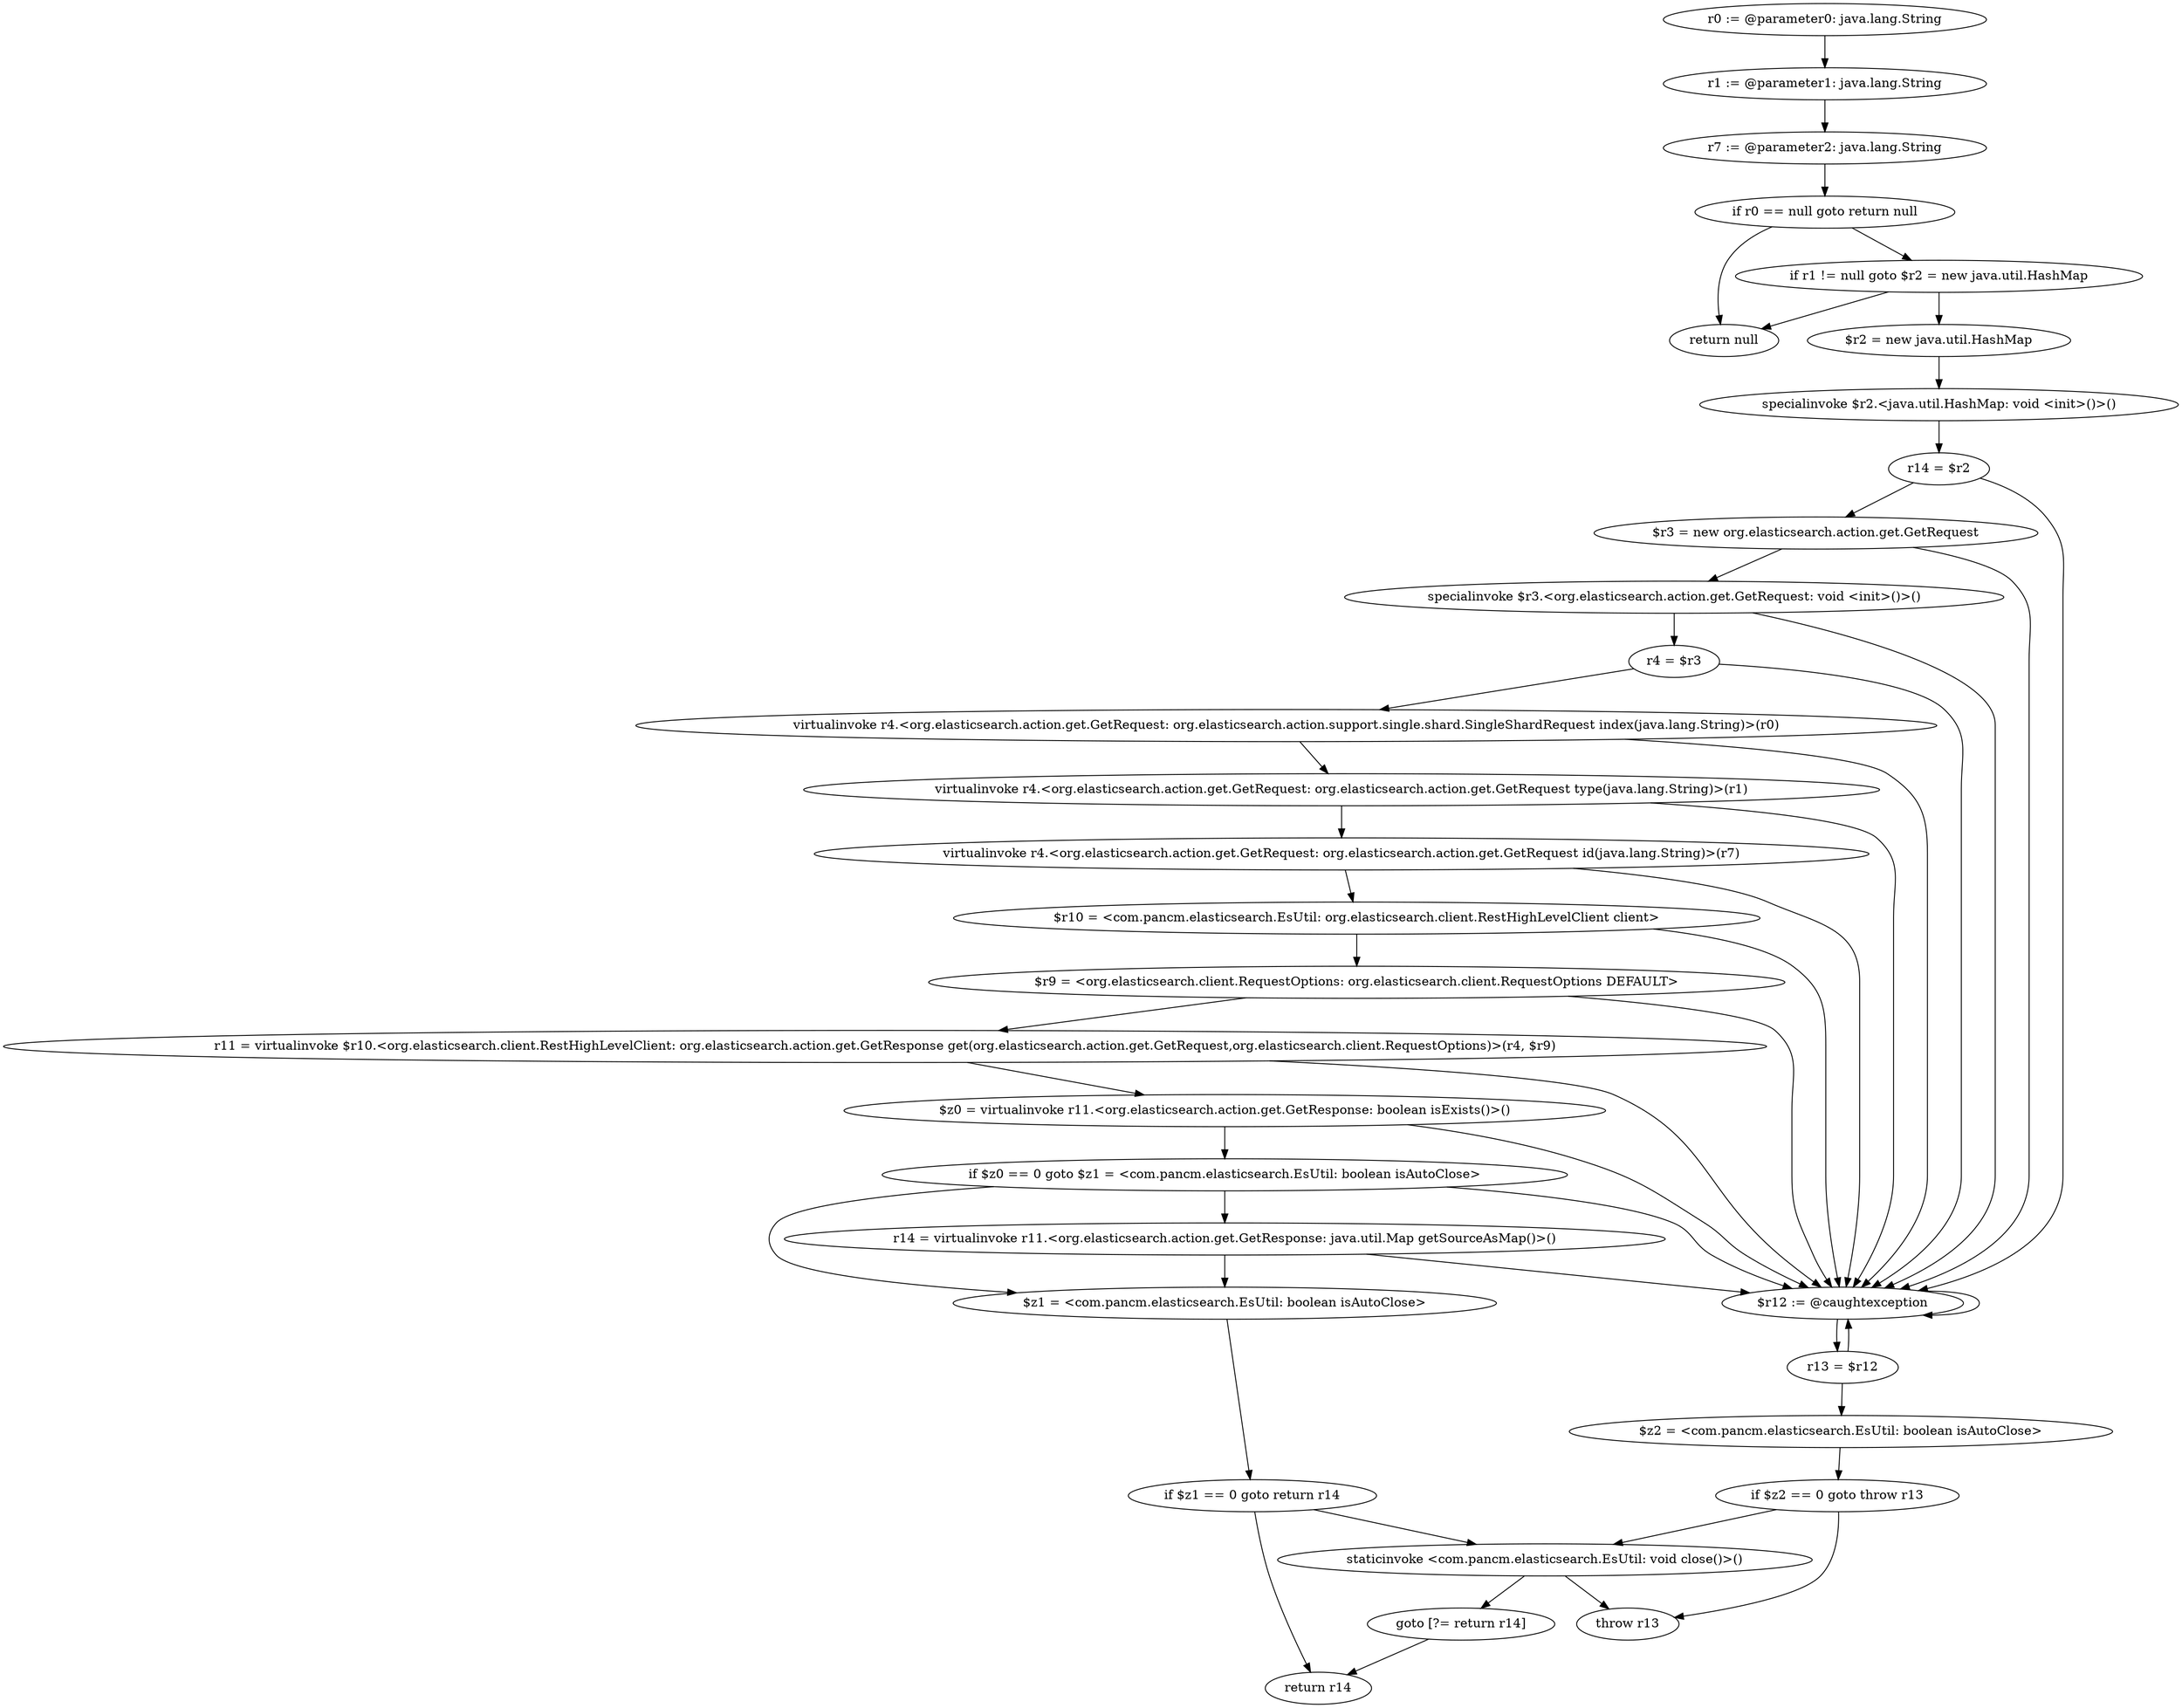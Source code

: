 digraph "unitGraph" {
    "r0 := @parameter0: java.lang.String"
    "r1 := @parameter1: java.lang.String"
    "r7 := @parameter2: java.lang.String"
    "if r0 == null goto return null"
    "if r1 != null goto $r2 = new java.util.HashMap"
    "return null"
    "$r2 = new java.util.HashMap"
    "specialinvoke $r2.<java.util.HashMap: void <init>()>()"
    "r14 = $r2"
    "$r3 = new org.elasticsearch.action.get.GetRequest"
    "specialinvoke $r3.<org.elasticsearch.action.get.GetRequest: void <init>()>()"
    "r4 = $r3"
    "virtualinvoke r4.<org.elasticsearch.action.get.GetRequest: org.elasticsearch.action.support.single.shard.SingleShardRequest index(java.lang.String)>(r0)"
    "virtualinvoke r4.<org.elasticsearch.action.get.GetRequest: org.elasticsearch.action.get.GetRequest type(java.lang.String)>(r1)"
    "virtualinvoke r4.<org.elasticsearch.action.get.GetRequest: org.elasticsearch.action.get.GetRequest id(java.lang.String)>(r7)"
    "$r10 = <com.pancm.elasticsearch.EsUtil: org.elasticsearch.client.RestHighLevelClient client>"
    "$r9 = <org.elasticsearch.client.RequestOptions: org.elasticsearch.client.RequestOptions DEFAULT>"
    "r11 = virtualinvoke $r10.<org.elasticsearch.client.RestHighLevelClient: org.elasticsearch.action.get.GetResponse get(org.elasticsearch.action.get.GetRequest,org.elasticsearch.client.RequestOptions)>(r4, $r9)"
    "$z0 = virtualinvoke r11.<org.elasticsearch.action.get.GetResponse: boolean isExists()>()"
    "if $z0 == 0 goto $z1 = <com.pancm.elasticsearch.EsUtil: boolean isAutoClose>"
    "r14 = virtualinvoke r11.<org.elasticsearch.action.get.GetResponse: java.util.Map getSourceAsMap()>()"
    "$z1 = <com.pancm.elasticsearch.EsUtil: boolean isAutoClose>"
    "if $z1 == 0 goto return r14"
    "staticinvoke <com.pancm.elasticsearch.EsUtil: void close()>()"
    "goto [?= return r14]"
    "$r12 := @caughtexception"
    "r13 = $r12"
    "$z2 = <com.pancm.elasticsearch.EsUtil: boolean isAutoClose>"
    "if $z2 == 0 goto throw r13"
    "throw r13"
    "return r14"
    "r0 := @parameter0: java.lang.String"->"r1 := @parameter1: java.lang.String";
    "r1 := @parameter1: java.lang.String"->"r7 := @parameter2: java.lang.String";
    "r7 := @parameter2: java.lang.String"->"if r0 == null goto return null";
    "if r0 == null goto return null"->"if r1 != null goto $r2 = new java.util.HashMap";
    "if r0 == null goto return null"->"return null";
    "if r1 != null goto $r2 = new java.util.HashMap"->"return null";
    "if r1 != null goto $r2 = new java.util.HashMap"->"$r2 = new java.util.HashMap";
    "$r2 = new java.util.HashMap"->"specialinvoke $r2.<java.util.HashMap: void <init>()>()";
    "specialinvoke $r2.<java.util.HashMap: void <init>()>()"->"r14 = $r2";
    "r14 = $r2"->"$r3 = new org.elasticsearch.action.get.GetRequest";
    "r14 = $r2"->"$r12 := @caughtexception";
    "$r3 = new org.elasticsearch.action.get.GetRequest"->"specialinvoke $r3.<org.elasticsearch.action.get.GetRequest: void <init>()>()";
    "$r3 = new org.elasticsearch.action.get.GetRequest"->"$r12 := @caughtexception";
    "specialinvoke $r3.<org.elasticsearch.action.get.GetRequest: void <init>()>()"->"r4 = $r3";
    "specialinvoke $r3.<org.elasticsearch.action.get.GetRequest: void <init>()>()"->"$r12 := @caughtexception";
    "r4 = $r3"->"virtualinvoke r4.<org.elasticsearch.action.get.GetRequest: org.elasticsearch.action.support.single.shard.SingleShardRequest index(java.lang.String)>(r0)";
    "r4 = $r3"->"$r12 := @caughtexception";
    "virtualinvoke r4.<org.elasticsearch.action.get.GetRequest: org.elasticsearch.action.support.single.shard.SingleShardRequest index(java.lang.String)>(r0)"->"virtualinvoke r4.<org.elasticsearch.action.get.GetRequest: org.elasticsearch.action.get.GetRequest type(java.lang.String)>(r1)";
    "virtualinvoke r4.<org.elasticsearch.action.get.GetRequest: org.elasticsearch.action.support.single.shard.SingleShardRequest index(java.lang.String)>(r0)"->"$r12 := @caughtexception";
    "virtualinvoke r4.<org.elasticsearch.action.get.GetRequest: org.elasticsearch.action.get.GetRequest type(java.lang.String)>(r1)"->"virtualinvoke r4.<org.elasticsearch.action.get.GetRequest: org.elasticsearch.action.get.GetRequest id(java.lang.String)>(r7)";
    "virtualinvoke r4.<org.elasticsearch.action.get.GetRequest: org.elasticsearch.action.get.GetRequest type(java.lang.String)>(r1)"->"$r12 := @caughtexception";
    "virtualinvoke r4.<org.elasticsearch.action.get.GetRequest: org.elasticsearch.action.get.GetRequest id(java.lang.String)>(r7)"->"$r10 = <com.pancm.elasticsearch.EsUtil: org.elasticsearch.client.RestHighLevelClient client>";
    "virtualinvoke r4.<org.elasticsearch.action.get.GetRequest: org.elasticsearch.action.get.GetRequest id(java.lang.String)>(r7)"->"$r12 := @caughtexception";
    "$r10 = <com.pancm.elasticsearch.EsUtil: org.elasticsearch.client.RestHighLevelClient client>"->"$r9 = <org.elasticsearch.client.RequestOptions: org.elasticsearch.client.RequestOptions DEFAULT>";
    "$r10 = <com.pancm.elasticsearch.EsUtil: org.elasticsearch.client.RestHighLevelClient client>"->"$r12 := @caughtexception";
    "$r9 = <org.elasticsearch.client.RequestOptions: org.elasticsearch.client.RequestOptions DEFAULT>"->"r11 = virtualinvoke $r10.<org.elasticsearch.client.RestHighLevelClient: org.elasticsearch.action.get.GetResponse get(org.elasticsearch.action.get.GetRequest,org.elasticsearch.client.RequestOptions)>(r4, $r9)";
    "$r9 = <org.elasticsearch.client.RequestOptions: org.elasticsearch.client.RequestOptions DEFAULT>"->"$r12 := @caughtexception";
    "r11 = virtualinvoke $r10.<org.elasticsearch.client.RestHighLevelClient: org.elasticsearch.action.get.GetResponse get(org.elasticsearch.action.get.GetRequest,org.elasticsearch.client.RequestOptions)>(r4, $r9)"->"$z0 = virtualinvoke r11.<org.elasticsearch.action.get.GetResponse: boolean isExists()>()";
    "r11 = virtualinvoke $r10.<org.elasticsearch.client.RestHighLevelClient: org.elasticsearch.action.get.GetResponse get(org.elasticsearch.action.get.GetRequest,org.elasticsearch.client.RequestOptions)>(r4, $r9)"->"$r12 := @caughtexception";
    "$z0 = virtualinvoke r11.<org.elasticsearch.action.get.GetResponse: boolean isExists()>()"->"if $z0 == 0 goto $z1 = <com.pancm.elasticsearch.EsUtil: boolean isAutoClose>";
    "$z0 = virtualinvoke r11.<org.elasticsearch.action.get.GetResponse: boolean isExists()>()"->"$r12 := @caughtexception";
    "if $z0 == 0 goto $z1 = <com.pancm.elasticsearch.EsUtil: boolean isAutoClose>"->"r14 = virtualinvoke r11.<org.elasticsearch.action.get.GetResponse: java.util.Map getSourceAsMap()>()";
    "if $z0 == 0 goto $z1 = <com.pancm.elasticsearch.EsUtil: boolean isAutoClose>"->"$z1 = <com.pancm.elasticsearch.EsUtil: boolean isAutoClose>";
    "if $z0 == 0 goto $z1 = <com.pancm.elasticsearch.EsUtil: boolean isAutoClose>"->"$r12 := @caughtexception";
    "r14 = virtualinvoke r11.<org.elasticsearch.action.get.GetResponse: java.util.Map getSourceAsMap()>()"->"$z1 = <com.pancm.elasticsearch.EsUtil: boolean isAutoClose>";
    "r14 = virtualinvoke r11.<org.elasticsearch.action.get.GetResponse: java.util.Map getSourceAsMap()>()"->"$r12 := @caughtexception";
    "$z1 = <com.pancm.elasticsearch.EsUtil: boolean isAutoClose>"->"if $z1 == 0 goto return r14";
    "if $z1 == 0 goto return r14"->"staticinvoke <com.pancm.elasticsearch.EsUtil: void close()>()";
    "if $z1 == 0 goto return r14"->"return r14";
    "staticinvoke <com.pancm.elasticsearch.EsUtil: void close()>()"->"goto [?= return r14]";
    "goto [?= return r14]"->"return r14";
    "$r12 := @caughtexception"->"r13 = $r12";
    "$r12 := @caughtexception"->"$r12 := @caughtexception";
    "r13 = $r12"->"$z2 = <com.pancm.elasticsearch.EsUtil: boolean isAutoClose>";
    "r13 = $r12"->"$r12 := @caughtexception";
    "$z2 = <com.pancm.elasticsearch.EsUtil: boolean isAutoClose>"->"if $z2 == 0 goto throw r13";
    "if $z2 == 0 goto throw r13"->"staticinvoke <com.pancm.elasticsearch.EsUtil: void close()>()";
    "if $z2 == 0 goto throw r13"->"throw r13";
    "staticinvoke <com.pancm.elasticsearch.EsUtil: void close()>()"->"throw r13";
}

